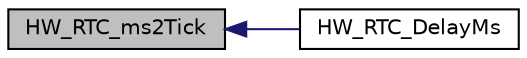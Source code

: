 digraph "HW_RTC_ms2Tick"
{
  edge [fontname="Helvetica",fontsize="10",labelfontname="Helvetica",labelfontsize="10"];
  node [fontname="Helvetica",fontsize="10",shape=record];
  rankdir="LR";
  Node36 [label="HW_RTC_ms2Tick",height=0.2,width=0.4,color="black", fillcolor="grey75", style="filled", fontcolor="black"];
  Node36 -> Node37 [dir="back",color="midnightblue",fontsize="10",style="solid",fontname="Helvetica"];
  Node37 [label="HW_RTC_DelayMs",height=0.2,width=0.4,color="black", fillcolor="white", style="filled",URL="$hw__rtc_8c.html#adad8cbf36cbe8a65bc1c70109146e307",tooltip="a delay of delay ms by polling RTC "];
}
